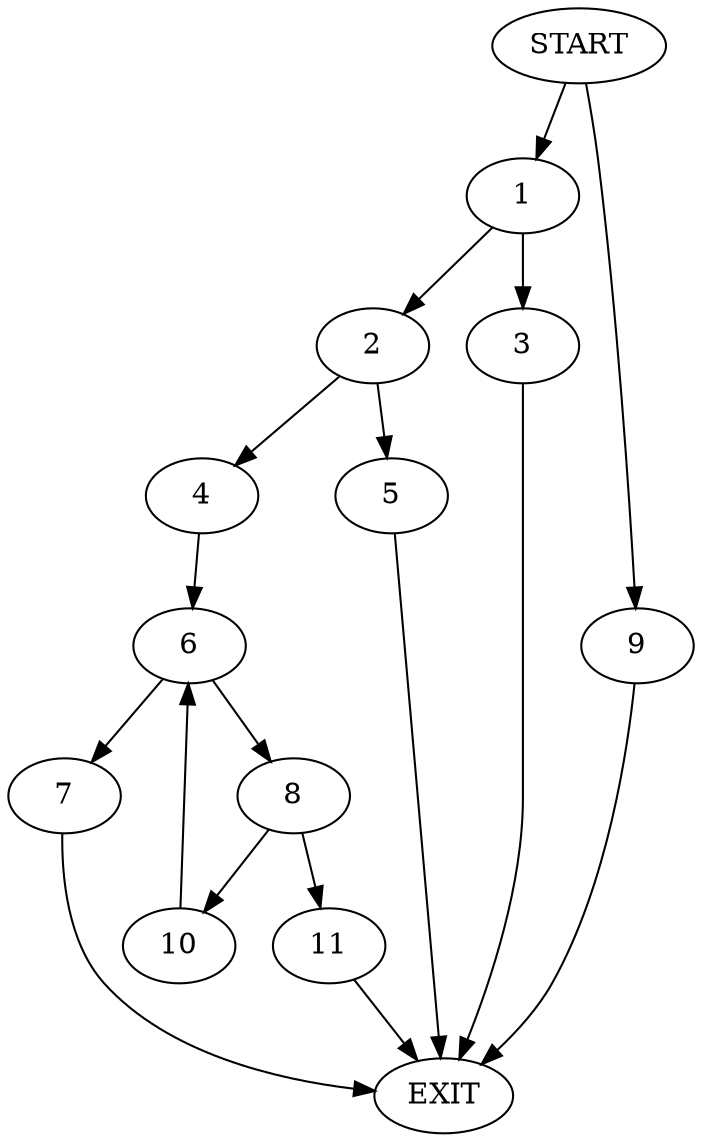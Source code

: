 digraph {
0 [label="START"]
12 [label="EXIT"]
0 -> 1
1 -> 2
1 -> 3
2 -> 4
2 -> 5
3 -> 12
4 -> 6
5 -> 12
6 -> 7
6 -> 8
0 -> 9
9 -> 12
8 -> 10
8 -> 11
7 -> 12
11 -> 12
10 -> 6
}
